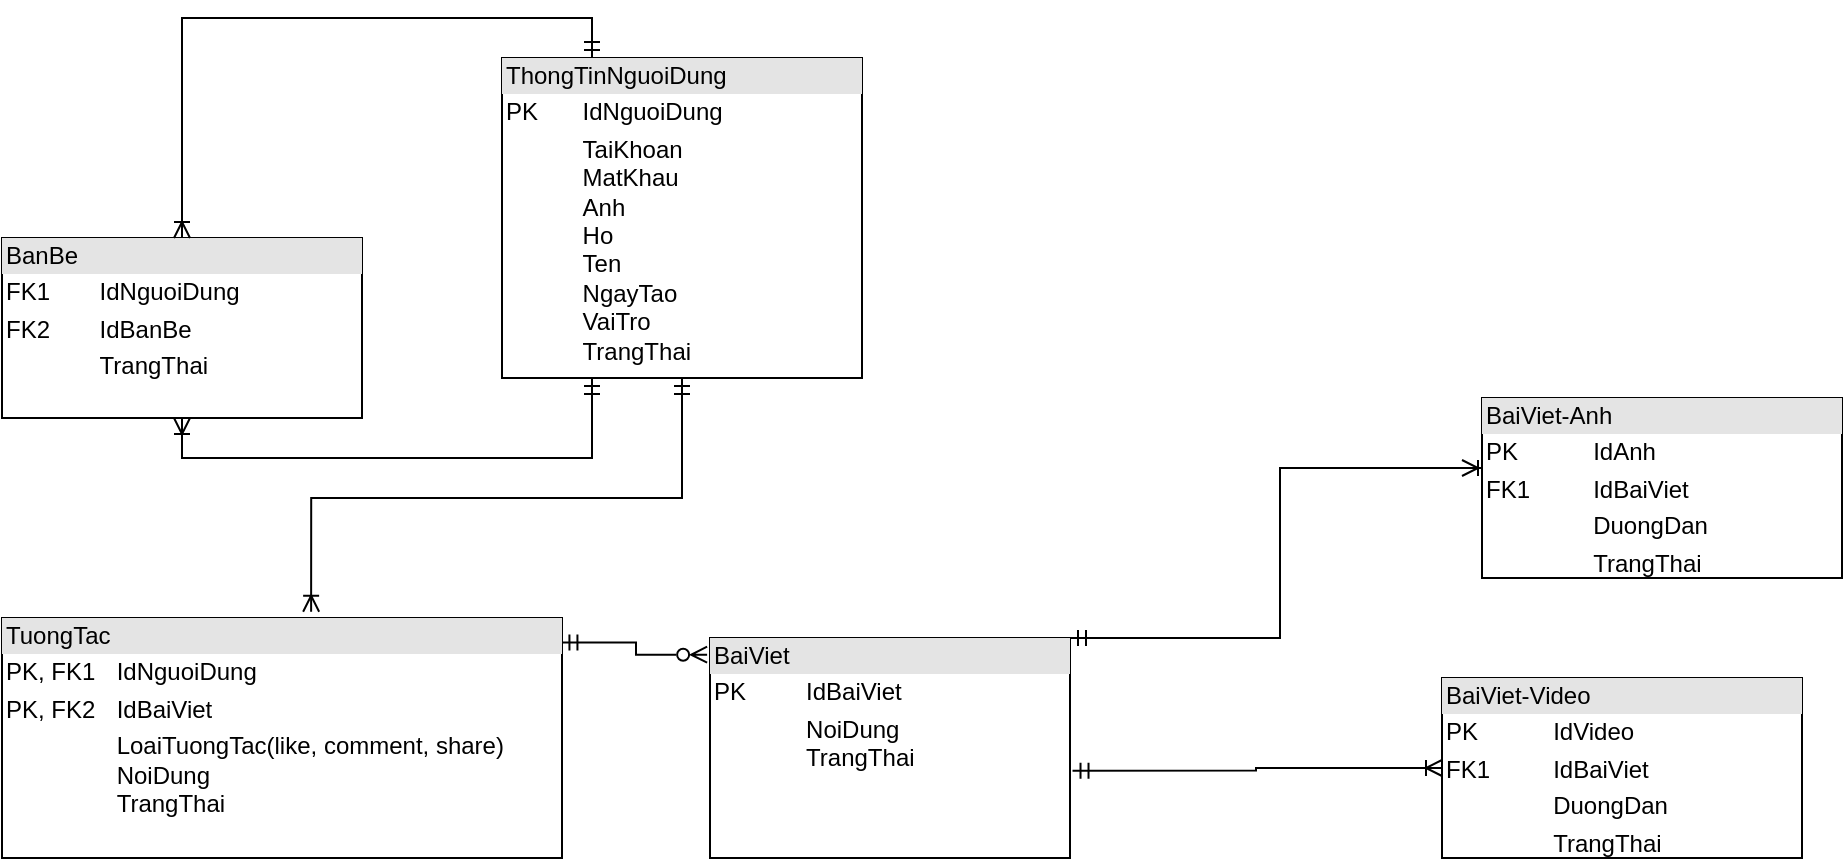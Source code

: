 <mxfile version="26.1.3">
  <diagram name="Trang-1" id="IKCJ6_28hVH6T97uoWUF">
    <mxGraphModel dx="1827" dy="497" grid="1" gridSize="10" guides="1" tooltips="1" connect="1" arrows="1" fold="1" page="1" pageScale="1" pageWidth="827" pageHeight="1169" math="0" shadow="0">
      <root>
        <mxCell id="0" />
        <mxCell id="1" parent="0" />
        <mxCell id="jrWDy6eQywx3qhrokl-P-22" style="edgeStyle=orthogonalEdgeStyle;rounded=0;orthogonalLoop=1;jettySize=auto;html=1;exitX=0.999;exitY=0.102;exitDx=0;exitDy=0;entryX=-0.008;entryY=0.076;entryDx=0;entryDy=0;endArrow=ERzeroToMany;endFill=0;startArrow=ERmandOne;startFill=0;entryPerimeter=0;exitPerimeter=0;" edge="1" parent="1" source="jrWDy6eQywx3qhrokl-P-18" target="jrWDy6eQywx3qhrokl-P-19">
          <mxGeometry relative="1" as="geometry" />
        </mxCell>
        <mxCell id="jrWDy6eQywx3qhrokl-P-18" value="&lt;div style=&quot;box-sizing: border-box; width: 100%; background: rgb(228, 228, 228); padding: 2px;&quot;&gt;TuongTac&lt;/div&gt;&lt;table style=&quot;width:100%;font-size:1em;&quot; cellpadding=&quot;2&quot; cellspacing=&quot;0&quot;&gt;&lt;tbody&gt;&lt;tr&gt;&lt;td&gt;PK, FK1&lt;/td&gt;&lt;td&gt;IdNguoiDung&lt;/td&gt;&lt;/tr&gt;&lt;tr&gt;&lt;td&gt;PK, FK2&lt;/td&gt;&lt;td&gt;IdBaiViet&lt;/td&gt;&lt;/tr&gt;&lt;tr&gt;&lt;td&gt;&lt;br&gt;&lt;/td&gt;&lt;td&gt;LoaiTuongTac(like, comment, share)&lt;br&gt;NoiDung&lt;br&gt;TrangThai&lt;/td&gt;&lt;/tr&gt;&lt;/tbody&gt;&lt;/table&gt;" style="verticalAlign=top;align=left;overflow=fill;html=1;whiteSpace=wrap;" vertex="1" parent="1">
          <mxGeometry x="-540" y="440" width="280" height="120" as="geometry" />
        </mxCell>
        <mxCell id="jrWDy6eQywx3qhrokl-P-26" style="edgeStyle=orthogonalEdgeStyle;rounded=0;orthogonalLoop=1;jettySize=auto;html=1;exitX=1;exitY=0;exitDx=0;exitDy=0;endArrow=ERoneToMany;endFill=0;startArrow=ERmandOne;startFill=0;" edge="1" parent="1" source="jrWDy6eQywx3qhrokl-P-19">
          <mxGeometry relative="1" as="geometry">
            <mxPoint x="190" y="365" as="targetPoint" />
            <Array as="points">
              <mxPoint x="99" y="450" />
              <mxPoint x="99" y="365" />
              <mxPoint x="200" y="365" />
            </Array>
          </mxGeometry>
        </mxCell>
        <mxCell id="jrWDy6eQywx3qhrokl-P-30" style="edgeStyle=orthogonalEdgeStyle;rounded=0;orthogonalLoop=1;jettySize=auto;html=1;exitX=1.007;exitY=0.603;exitDx=0;exitDy=0;endArrow=ERoneToMany;endFill=0;startArrow=ERmandOne;startFill=0;exitPerimeter=0;" edge="1" parent="1" source="jrWDy6eQywx3qhrokl-P-19" target="jrWDy6eQywx3qhrokl-P-25">
          <mxGeometry relative="1" as="geometry" />
        </mxCell>
        <mxCell id="jrWDy6eQywx3qhrokl-P-19" value="&lt;div style=&quot;box-sizing: border-box; width: 100%; background: rgb(228, 228, 228); padding: 2px;&quot;&gt;BaiViet&lt;/div&gt;&lt;table style=&quot;width:100%;font-size:1em;&quot; cellpadding=&quot;2&quot; cellspacing=&quot;0&quot;&gt;&lt;tbody&gt;&lt;tr&gt;&lt;td&gt;PK&lt;/td&gt;&lt;td&gt;IdBaiViet&lt;/td&gt;&lt;/tr&gt;&lt;tr&gt;&lt;td&gt;&amp;nbsp;&lt;/td&gt;&lt;td&gt;NoiDung&amp;nbsp;&lt;br&gt;TrangThai&lt;/td&gt;&lt;/tr&gt;&lt;tr&gt;&lt;td&gt;&lt;br&gt;&lt;/td&gt;&lt;td&gt;&lt;br&gt;&lt;/td&gt;&lt;/tr&gt;&lt;tr&gt;&lt;td&gt;&lt;br&gt;&lt;/td&gt;&lt;td&gt;&lt;br&gt;&lt;/td&gt;&lt;/tr&gt;&lt;/tbody&gt;&lt;/table&gt;&lt;br&gt;&lt;div&gt;&lt;br&gt;&lt;/div&gt;&lt;div&gt;&lt;br&gt;&lt;/div&gt;" style="verticalAlign=top;align=left;overflow=fill;html=1;whiteSpace=wrap;" vertex="1" parent="1">
          <mxGeometry x="-186" y="450" width="180" height="110" as="geometry" />
        </mxCell>
        <mxCell id="jrWDy6eQywx3qhrokl-P-23" value="&lt;div style=&quot;box-sizing: border-box; width: 100%; background: rgb(228, 228, 228); padding: 2px;&quot;&gt;BaiViet-Anh&lt;/div&gt;&lt;table style=&quot;width:100%;font-size:1em;&quot; cellpadding=&quot;2&quot; cellspacing=&quot;0&quot;&gt;&lt;tbody&gt;&lt;tr&gt;&lt;td&gt;PK&lt;/td&gt;&lt;td&gt;IdAnh&lt;/td&gt;&lt;/tr&gt;&lt;tr&gt;&lt;td&gt;FK1&lt;/td&gt;&lt;td&gt;IdBaiViet&lt;/td&gt;&lt;/tr&gt;&lt;tr&gt;&lt;td&gt;&lt;br&gt;&lt;/td&gt;&lt;td&gt;DuongDan&lt;/td&gt;&lt;/tr&gt;&lt;tr&gt;&lt;td&gt;&lt;br&gt;&lt;/td&gt;&lt;td&gt;TrangThai&lt;/td&gt;&lt;/tr&gt;&lt;/tbody&gt;&lt;/table&gt;" style="verticalAlign=top;align=left;overflow=fill;html=1;whiteSpace=wrap;" vertex="1" parent="1">
          <mxGeometry x="200" y="330" width="180" height="90" as="geometry" />
        </mxCell>
        <mxCell id="jrWDy6eQywx3qhrokl-P-25" value="&lt;div style=&quot;box-sizing: border-box; width: 100%; background: rgb(228, 228, 228); padding: 2px;&quot;&gt;BaiViet-Video&lt;/div&gt;&lt;table style=&quot;width:100%;font-size:1em;&quot; cellpadding=&quot;2&quot; cellspacing=&quot;0&quot;&gt;&lt;tbody&gt;&lt;tr&gt;&lt;td&gt;PK&lt;/td&gt;&lt;td&gt;IdVideo&lt;/td&gt;&lt;/tr&gt;&lt;tr&gt;&lt;td&gt;FK1&lt;/td&gt;&lt;td&gt;IdBaiViet&lt;/td&gt;&lt;/tr&gt;&lt;tr&gt;&lt;td&gt;&lt;br&gt;&lt;/td&gt;&lt;td&gt;DuongDan&lt;/td&gt;&lt;/tr&gt;&lt;tr&gt;&lt;td&gt;&lt;br&gt;&lt;/td&gt;&lt;td&gt;TrangThai&lt;/td&gt;&lt;/tr&gt;&lt;/tbody&gt;&lt;/table&gt;" style="verticalAlign=top;align=left;overflow=fill;html=1;whiteSpace=wrap;" vertex="1" parent="1">
          <mxGeometry x="180" y="470" width="180" height="90" as="geometry" />
        </mxCell>
        <mxCell id="jrWDy6eQywx3qhrokl-P-47" value="&lt;div style=&quot;box-sizing: border-box; width: 100%; background: rgb(228, 228, 228); padding: 2px;&quot;&gt;BanBe&lt;/div&gt;&lt;table style=&quot;width:100%;font-size:1em;&quot; cellpadding=&quot;2&quot; cellspacing=&quot;0&quot;&gt;&lt;tbody&gt;&lt;tr&gt;&lt;td&gt;FK1&lt;/td&gt;&lt;td&gt;IdNguoiDung&lt;/td&gt;&lt;/tr&gt;&lt;tr&gt;&lt;td&gt;FK2&lt;/td&gt;&lt;td&gt;IdBanBe&lt;/td&gt;&lt;/tr&gt;&lt;tr&gt;&lt;td&gt;&lt;br&gt;&lt;/td&gt;&lt;td&gt;TrangThai&lt;/td&gt;&lt;/tr&gt;&lt;/tbody&gt;&lt;/table&gt;" style="verticalAlign=top;align=left;overflow=fill;html=1;whiteSpace=wrap;" vertex="1" parent="1">
          <mxGeometry x="-540" y="250" width="180" height="90" as="geometry" />
        </mxCell>
        <mxCell id="jrWDy6eQywx3qhrokl-P-54" style="edgeStyle=orthogonalEdgeStyle;rounded=0;orthogonalLoop=1;jettySize=auto;html=1;exitX=0.25;exitY=0;exitDx=0;exitDy=0;entryX=0.5;entryY=0;entryDx=0;entryDy=0;endArrow=ERoneToMany;endFill=0;startArrow=ERmandOne;startFill=0;" edge="1" parent="1" source="jrWDy6eQywx3qhrokl-P-50" target="jrWDy6eQywx3qhrokl-P-47">
          <mxGeometry relative="1" as="geometry" />
        </mxCell>
        <mxCell id="jrWDy6eQywx3qhrokl-P-55" style="edgeStyle=orthogonalEdgeStyle;rounded=0;orthogonalLoop=1;jettySize=auto;html=1;exitX=0.25;exitY=1;exitDx=0;exitDy=0;entryX=0.5;entryY=1;entryDx=0;entryDy=0;endArrow=ERoneToMany;endFill=0;startArrow=ERmandOne;startFill=0;" edge="1" parent="1" source="jrWDy6eQywx3qhrokl-P-50" target="jrWDy6eQywx3qhrokl-P-47">
          <mxGeometry relative="1" as="geometry" />
        </mxCell>
        <mxCell id="jrWDy6eQywx3qhrokl-P-50" value="&lt;div style=&quot;box-sizing: border-box; width: 100%; background: rgb(228, 228, 228); padding: 2px;&quot;&gt;ThongTinNguoiDung&lt;/div&gt;&lt;table style=&quot;width:100%;font-size:1em;&quot; cellpadding=&quot;2&quot; cellspacing=&quot;0&quot;&gt;&lt;tbody&gt;&lt;tr&gt;&lt;td&gt;PK&lt;/td&gt;&lt;td&gt;IdNguoiDung&lt;/td&gt;&lt;/tr&gt;&lt;tr&gt;&lt;td&gt;&lt;br&gt;&lt;/td&gt;&lt;td&gt;TaiKhoan&lt;br&gt;MatKhau&lt;br&gt;Anh&lt;br&gt;Ho&lt;br&gt;Ten&lt;br&gt;NgayTao&lt;br&gt;VaiTro&lt;br&gt;TrangThai&lt;br&gt;&lt;br&gt;&lt;/td&gt;&lt;/tr&gt;&lt;/tbody&gt;&lt;/table&gt;" style="verticalAlign=top;align=left;overflow=fill;html=1;whiteSpace=wrap;" vertex="1" parent="1">
          <mxGeometry x="-290" y="160" width="180" height="160" as="geometry" />
        </mxCell>
        <mxCell id="jrWDy6eQywx3qhrokl-P-53" style="edgeStyle=orthogonalEdgeStyle;rounded=0;orthogonalLoop=1;jettySize=auto;html=1;exitX=0.5;exitY=1;exitDx=0;exitDy=0;entryX=0.552;entryY=-0.026;entryDx=0;entryDy=0;entryPerimeter=0;endArrow=ERoneToMany;endFill=0;startArrow=ERmandOne;startFill=0;" edge="1" parent="1" source="jrWDy6eQywx3qhrokl-P-50" target="jrWDy6eQywx3qhrokl-P-18">
          <mxGeometry relative="1" as="geometry" />
        </mxCell>
      </root>
    </mxGraphModel>
  </diagram>
</mxfile>
